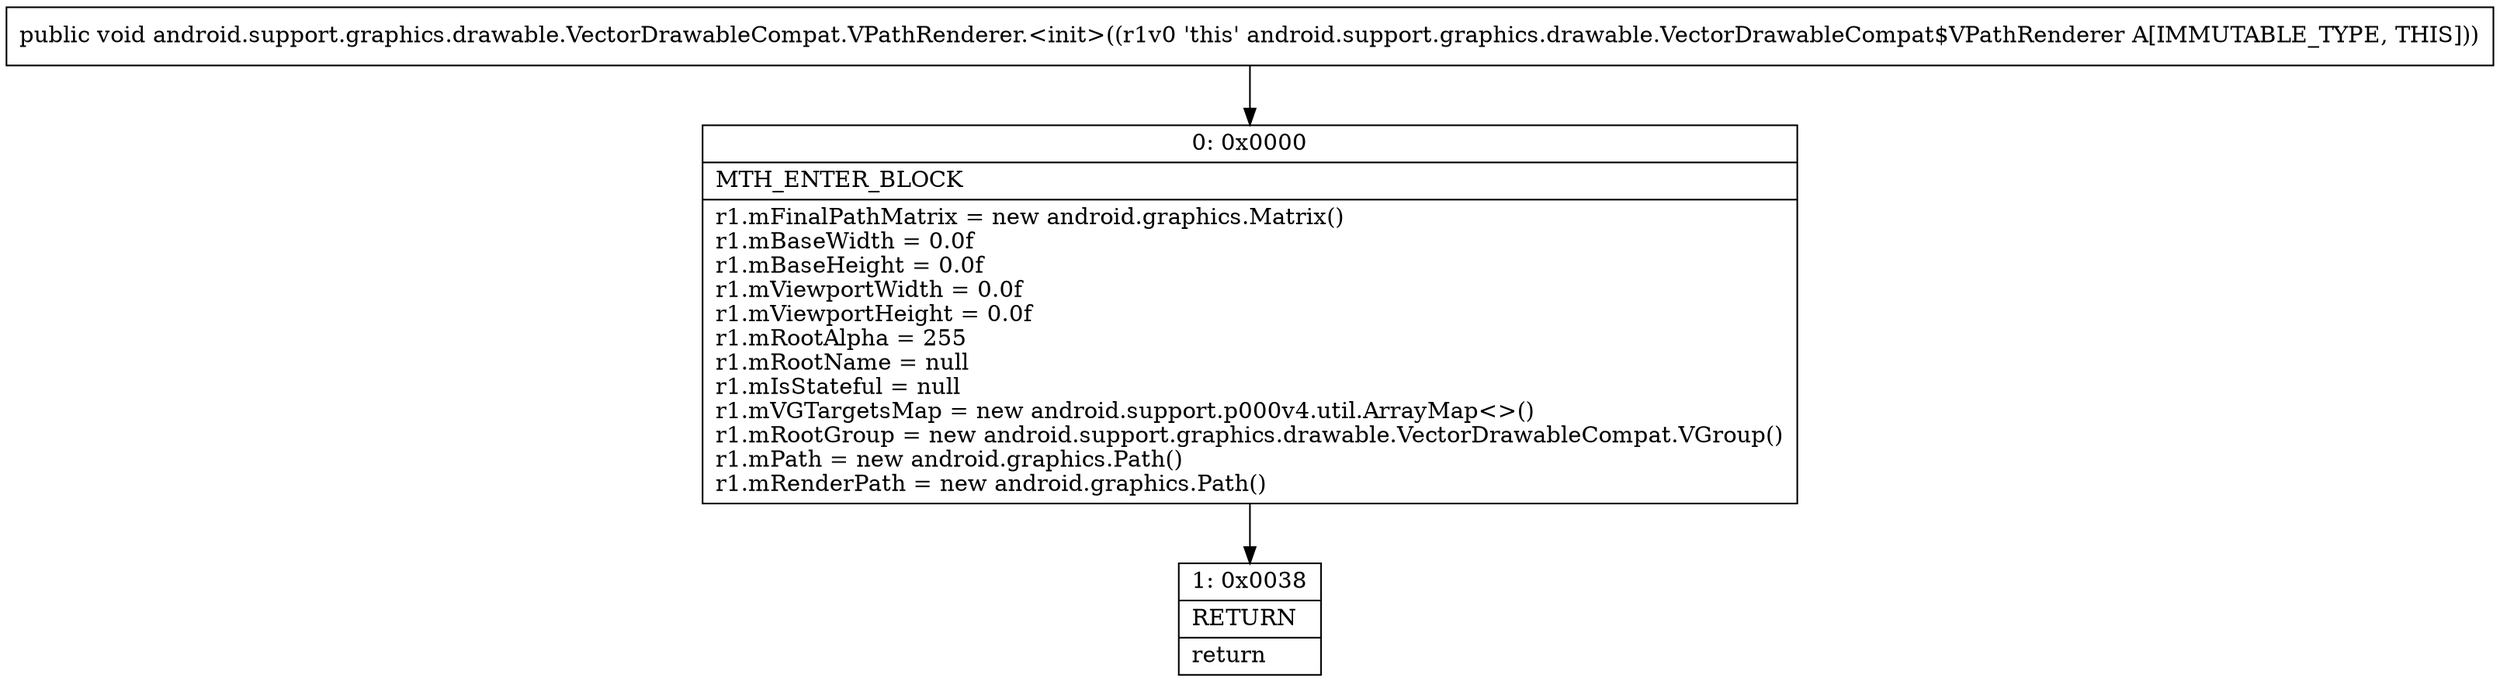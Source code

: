 digraph "CFG forandroid.support.graphics.drawable.VectorDrawableCompat.VPathRenderer.\<init\>()V" {
Node_0 [shape=record,label="{0\:\ 0x0000|MTH_ENTER_BLOCK\l|r1.mFinalPathMatrix = new android.graphics.Matrix()\lr1.mBaseWidth = 0.0f\lr1.mBaseHeight = 0.0f\lr1.mViewportWidth = 0.0f\lr1.mViewportHeight = 0.0f\lr1.mRootAlpha = 255\lr1.mRootName = null\lr1.mIsStateful = null\lr1.mVGTargetsMap = new android.support.p000v4.util.ArrayMap\<\>()\lr1.mRootGroup = new android.support.graphics.drawable.VectorDrawableCompat.VGroup()\lr1.mPath = new android.graphics.Path()\lr1.mRenderPath = new android.graphics.Path()\l}"];
Node_1 [shape=record,label="{1\:\ 0x0038|RETURN\l|return\l}"];
MethodNode[shape=record,label="{public void android.support.graphics.drawable.VectorDrawableCompat.VPathRenderer.\<init\>((r1v0 'this' android.support.graphics.drawable.VectorDrawableCompat$VPathRenderer A[IMMUTABLE_TYPE, THIS])) }"];
MethodNode -> Node_0;
Node_0 -> Node_1;
}

